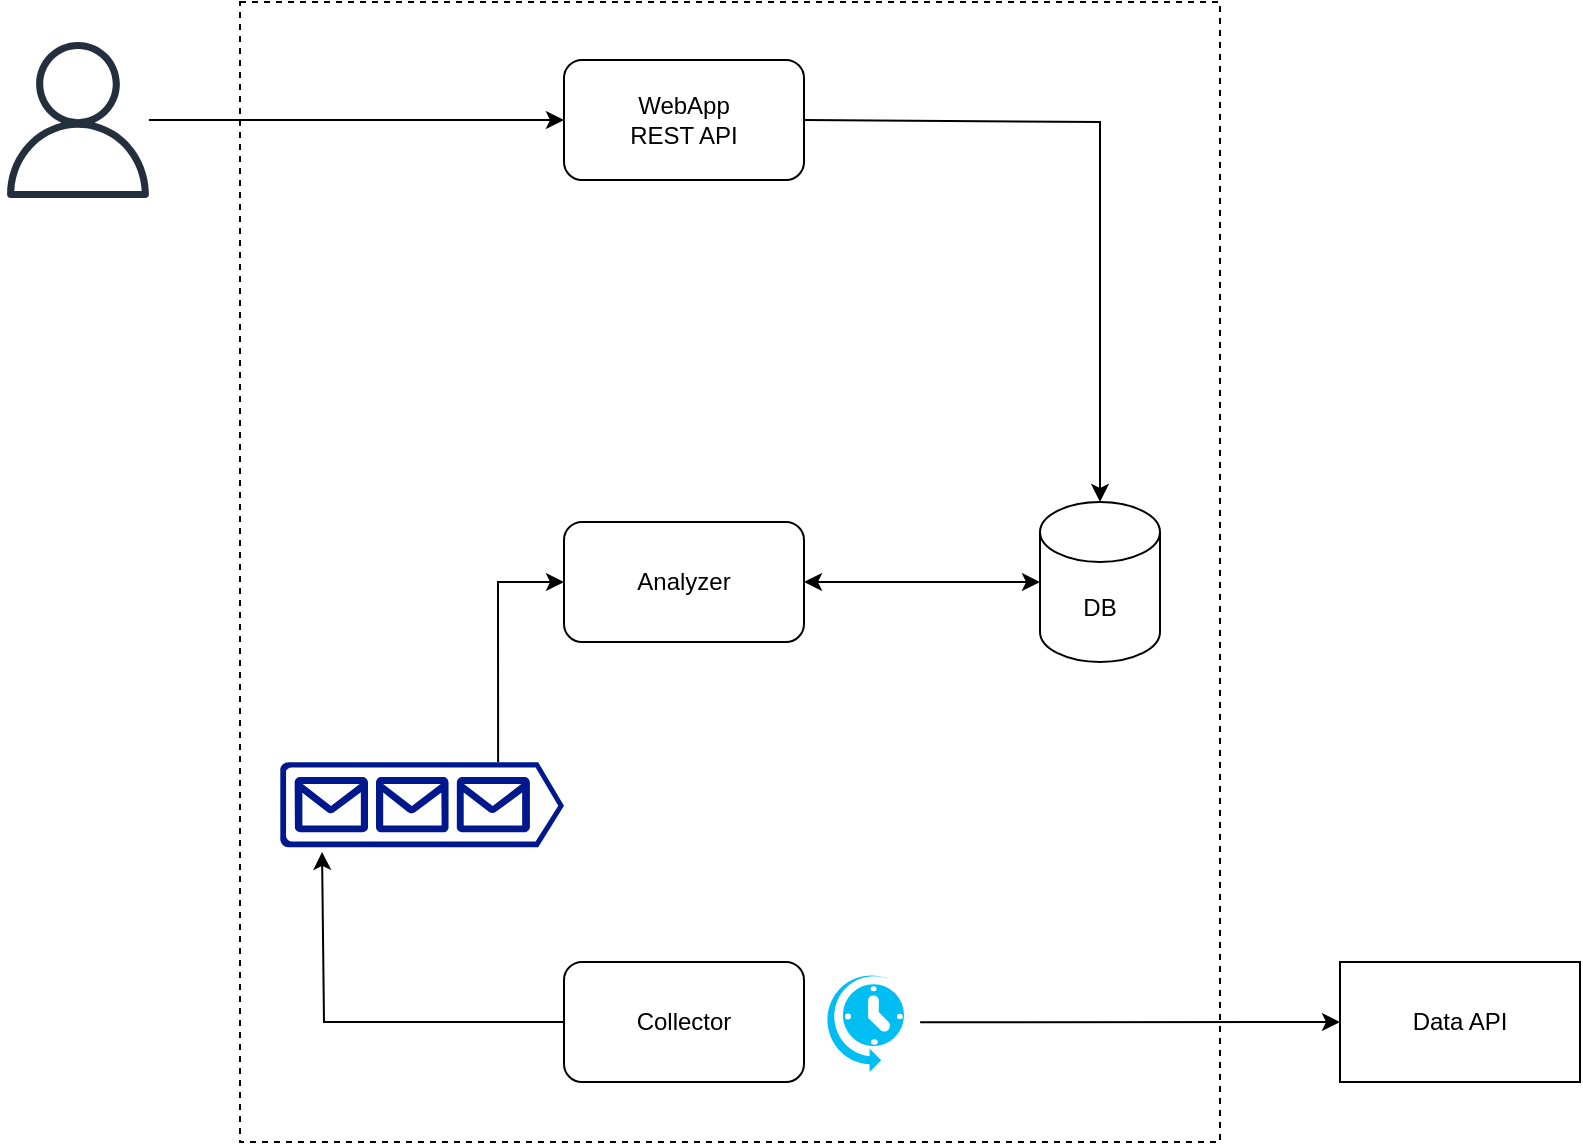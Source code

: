 <mxfile version="24.0.7" type="device">
  <diagram name="Page-1" id="8hF6lYis6uE0EPDzzxQF">
    <mxGraphModel dx="1131" dy="785" grid="1" gridSize="10" guides="1" tooltips="1" connect="1" arrows="1" fold="1" page="1" pageScale="1" pageWidth="850" pageHeight="650" math="0" shadow="0">
      <root>
        <mxCell id="0" />
        <mxCell id="1" parent="0" />
        <mxCell id="sVKdv_AXMPkkLzGrBa1U-17" value="" style="rounded=0;whiteSpace=wrap;html=1;fillStyle=auto;dashed=1;" vertex="1" parent="1">
          <mxGeometry x="150" y="40" width="490" height="570" as="geometry" />
        </mxCell>
        <mxCell id="sVKdv_AXMPkkLzGrBa1U-1" value="DB" style="shape=cylinder3;whiteSpace=wrap;html=1;boundedLbl=1;backgroundOutline=1;size=15;" vertex="1" parent="1">
          <mxGeometry x="550" y="290" width="60" height="80" as="geometry" />
        </mxCell>
        <mxCell id="sVKdv_AXMPkkLzGrBa1U-2" value="" style="sketch=0;outlineConnect=0;fontColor=#232F3E;gradientColor=none;fillColor=#232F3D;strokeColor=none;dashed=0;verticalLabelPosition=bottom;verticalAlign=top;align=center;html=1;fontSize=12;fontStyle=0;aspect=fixed;pointerEvents=1;shape=mxgraph.aws4.user;" vertex="1" parent="1">
          <mxGeometry x="30" y="60" width="78" height="78" as="geometry" />
        </mxCell>
        <mxCell id="sVKdv_AXMPkkLzGrBa1U-3" value="&lt;div&gt;WebApp&lt;/div&gt;&lt;div&gt;REST API&lt;br&gt;&lt;/div&gt;" style="rounded=1;whiteSpace=wrap;html=1;" vertex="1" parent="1">
          <mxGeometry x="312" y="69" width="120" height="60" as="geometry" />
        </mxCell>
        <mxCell id="sVKdv_AXMPkkLzGrBa1U-4" value="&lt;div&gt;Analyzer&lt;/div&gt;" style="rounded=1;whiteSpace=wrap;html=1;" vertex="1" parent="1">
          <mxGeometry x="312" y="300" width="120" height="60" as="geometry" />
        </mxCell>
        <mxCell id="sVKdv_AXMPkkLzGrBa1U-5" value="Collector" style="rounded=1;whiteSpace=wrap;html=1;" vertex="1" parent="1">
          <mxGeometry x="312" y="520" width="120" height="60" as="geometry" />
        </mxCell>
        <mxCell id="sVKdv_AXMPkkLzGrBa1U-6" value="" style="sketch=0;aspect=fixed;pointerEvents=1;shadow=0;dashed=0;html=1;strokeColor=none;labelPosition=center;verticalLabelPosition=bottom;verticalAlign=top;align=center;fillColor=#00188D;shape=mxgraph.azure.queue_generic" vertex="1" parent="1">
          <mxGeometry x="170" y="420" width="142" height="42.6" as="geometry" />
        </mxCell>
        <mxCell id="sVKdv_AXMPkkLzGrBa1U-7" value="" style="endArrow=classic;html=1;rounded=0;exitX=0;exitY=0.5;exitDx=0;exitDy=0;entryX=0.148;entryY=1.056;entryDx=0;entryDy=0;entryPerimeter=0;" edge="1" parent="1" source="sVKdv_AXMPkkLzGrBa1U-5" target="sVKdv_AXMPkkLzGrBa1U-6">
          <mxGeometry width="50" height="50" relative="1" as="geometry">
            <mxPoint x="422" y="430" as="sourcePoint" />
            <mxPoint x="472" y="380" as="targetPoint" />
            <Array as="points">
              <mxPoint x="192" y="550" />
            </Array>
          </mxGeometry>
        </mxCell>
        <mxCell id="sVKdv_AXMPkkLzGrBa1U-8" value="" style="endArrow=classic;html=1;rounded=0;exitX=0.768;exitY=0;exitDx=0;exitDy=0;exitPerimeter=0;entryX=0;entryY=0.5;entryDx=0;entryDy=0;" edge="1" parent="1" source="sVKdv_AXMPkkLzGrBa1U-6" target="sVKdv_AXMPkkLzGrBa1U-4">
          <mxGeometry width="50" height="50" relative="1" as="geometry">
            <mxPoint x="422" y="430" as="sourcePoint" />
            <mxPoint x="472" y="380" as="targetPoint" />
            <Array as="points">
              <mxPoint x="279" y="330" />
            </Array>
          </mxGeometry>
        </mxCell>
        <mxCell id="sVKdv_AXMPkkLzGrBa1U-9" value="" style="endArrow=classic;html=1;rounded=0;entryX=0;entryY=0.5;entryDx=0;entryDy=0;" edge="1" parent="1" source="sVKdv_AXMPkkLzGrBa1U-2" target="sVKdv_AXMPkkLzGrBa1U-3">
          <mxGeometry width="50" height="50" relative="1" as="geometry">
            <mxPoint x="180" y="130" as="sourcePoint" />
            <mxPoint x="230" y="80" as="targetPoint" />
          </mxGeometry>
        </mxCell>
        <mxCell id="sVKdv_AXMPkkLzGrBa1U-10" value="" style="endArrow=classic;html=1;rounded=0;exitX=1;exitY=0.5;exitDx=0;exitDy=0;entryX=0.5;entryY=0;entryDx=0;entryDy=0;entryPerimeter=0;strokeColor=default;endFill=1;startArrow=none;startFill=0;" edge="1" parent="1" source="sVKdv_AXMPkkLzGrBa1U-3" target="sVKdv_AXMPkkLzGrBa1U-1">
          <mxGeometry width="50" height="50" relative="1" as="geometry">
            <mxPoint x="432" y="230" as="sourcePoint" />
            <mxPoint x="482" y="180" as="targetPoint" />
            <Array as="points">
              <mxPoint x="580" y="100" />
            </Array>
          </mxGeometry>
        </mxCell>
        <mxCell id="sVKdv_AXMPkkLzGrBa1U-11" value="" style="endArrow=classic;html=1;rounded=0;exitX=1;exitY=0.5;exitDx=0;exitDy=0;entryX=0;entryY=0.5;entryDx=0;entryDy=0;entryPerimeter=0;startArrow=classic;startFill=1;" edge="1" parent="1" source="sVKdv_AXMPkkLzGrBa1U-4" target="sVKdv_AXMPkkLzGrBa1U-1">
          <mxGeometry width="50" height="50" relative="1" as="geometry">
            <mxPoint x="442" y="330" as="sourcePoint" />
            <mxPoint x="492" y="280" as="targetPoint" />
          </mxGeometry>
        </mxCell>
        <mxCell id="sVKdv_AXMPkkLzGrBa1U-13" value="" style="verticalLabelPosition=bottom;html=1;verticalAlign=top;align=center;strokeColor=none;fillColor=#00BEF2;shape=mxgraph.azure.scheduler;pointerEvents=1;" vertex="1" parent="1">
          <mxGeometry x="442" y="525" width="40" height="50" as="geometry" />
        </mxCell>
        <mxCell id="sVKdv_AXMPkkLzGrBa1U-14" value="Data API" style="rounded=0;whiteSpace=wrap;html=1;" vertex="1" parent="1">
          <mxGeometry x="700" y="520" width="120" height="60" as="geometry" />
        </mxCell>
        <mxCell id="sVKdv_AXMPkkLzGrBa1U-15" value="" style="endArrow=classic;html=1;rounded=0;entryX=0;entryY=0.5;entryDx=0;entryDy=0;exitX=0.694;exitY=0.895;exitDx=0;exitDy=0;exitPerimeter=0;" edge="1" parent="1" source="sVKdv_AXMPkkLzGrBa1U-17" target="sVKdv_AXMPkkLzGrBa1U-14">
          <mxGeometry width="50" height="50" relative="1" as="geometry">
            <mxPoint x="500" y="550" as="sourcePoint" />
            <mxPoint x="500" y="500" as="targetPoint" />
          </mxGeometry>
        </mxCell>
      </root>
    </mxGraphModel>
  </diagram>
</mxfile>
